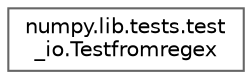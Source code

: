 digraph "Graphical Class Hierarchy"
{
 // LATEX_PDF_SIZE
  bgcolor="transparent";
  edge [fontname=Helvetica,fontsize=10,labelfontname=Helvetica,labelfontsize=10];
  node [fontname=Helvetica,fontsize=10,shape=box,height=0.2,width=0.4];
  rankdir="LR";
  Node0 [id="Node000000",label="numpy.lib.tests.test\l_io.Testfromregex",height=0.2,width=0.4,color="grey40", fillcolor="white", style="filled",URL="$d1/db9/classnumpy_1_1lib_1_1tests_1_1test__io_1_1Testfromregex.html",tooltip=" "];
}
